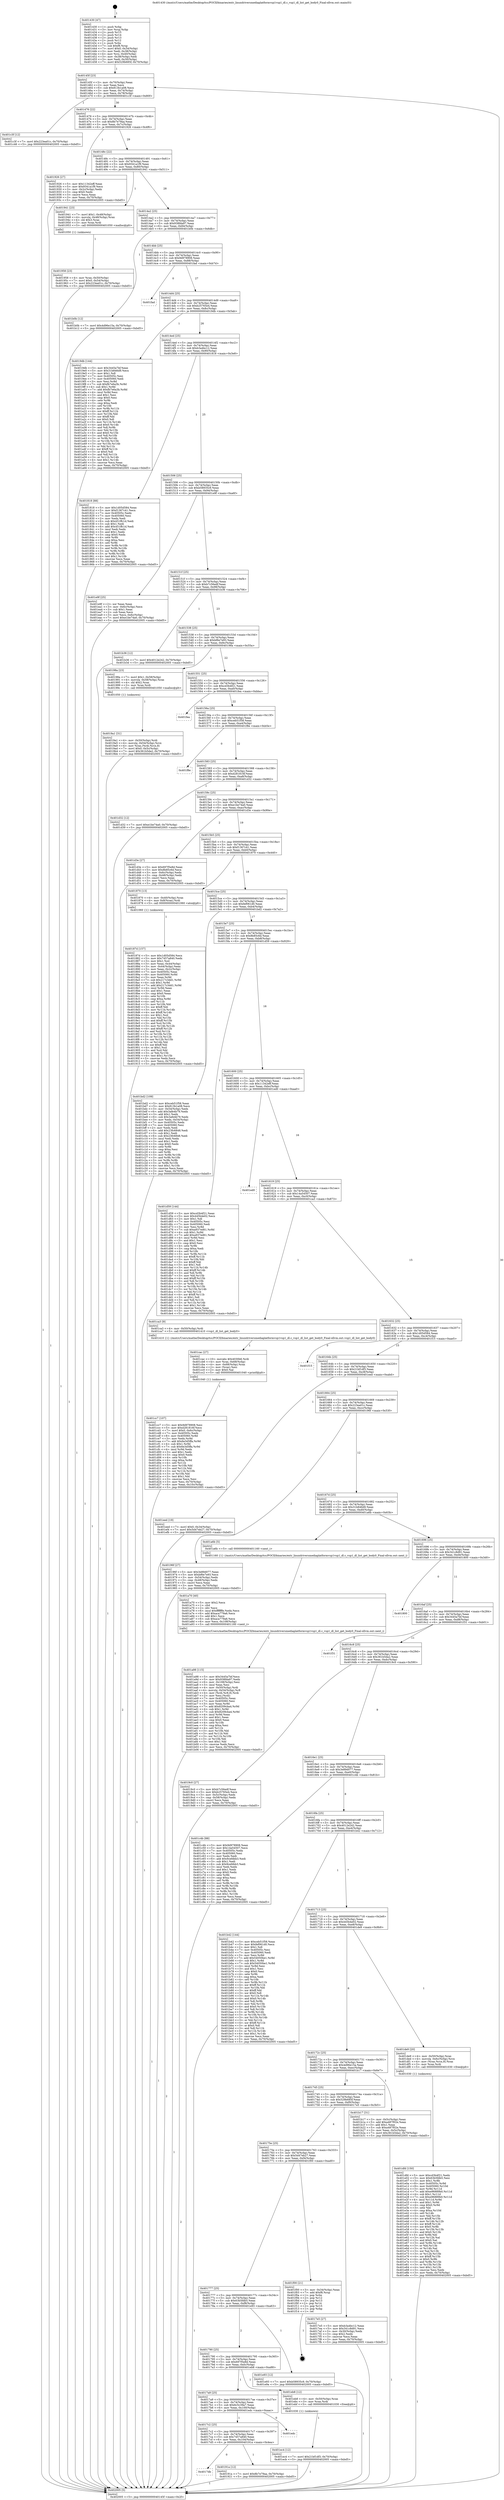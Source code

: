 digraph "0x401430" {
  label = "0x401430 (/mnt/c/Users/mathe/Desktop/tcc/POCII/binaries/extr_linuxdriversmediaplatformvsp1vsp1_dl.c_vsp1_dl_list_get_body0_Final-ollvm.out::main(0))"
  labelloc = "t"
  node[shape=record]

  Entry [label="",width=0.3,height=0.3,shape=circle,fillcolor=black,style=filled]
  "0x40145f" [label="{
     0x40145f [23]\l
     | [instrs]\l
     &nbsp;&nbsp;0x40145f \<+3\>: mov -0x70(%rbp),%eax\l
     &nbsp;&nbsp;0x401462 \<+2\>: mov %eax,%ecx\l
     &nbsp;&nbsp;0x401464 \<+6\>: sub $0x813b1a08,%ecx\l
     &nbsp;&nbsp;0x40146a \<+3\>: mov %eax,-0x74(%rbp)\l
     &nbsp;&nbsp;0x40146d \<+3\>: mov %ecx,-0x78(%rbp)\l
     &nbsp;&nbsp;0x401470 \<+6\>: je 0000000000401c3f \<main+0x80f\>\l
  }"]
  "0x401c3f" [label="{
     0x401c3f [12]\l
     | [instrs]\l
     &nbsp;&nbsp;0x401c3f \<+7\>: movl $0x223ea01c,-0x70(%rbp)\l
     &nbsp;&nbsp;0x401c46 \<+5\>: jmp 0000000000402005 \<main+0xbd5\>\l
  }"]
  "0x401476" [label="{
     0x401476 [22]\l
     | [instrs]\l
     &nbsp;&nbsp;0x401476 \<+5\>: jmp 000000000040147b \<main+0x4b\>\l
     &nbsp;&nbsp;0x40147b \<+3\>: mov -0x74(%rbp),%eax\l
     &nbsp;&nbsp;0x40147e \<+5\>: sub $0x8b7e79aa,%eax\l
     &nbsp;&nbsp;0x401483 \<+3\>: mov %eax,-0x7c(%rbp)\l
     &nbsp;&nbsp;0x401486 \<+6\>: je 0000000000401926 \<main+0x4f6\>\l
  }"]
  Exit [label="",width=0.3,height=0.3,shape=circle,fillcolor=black,style=filled,peripheries=2]
  "0x401926" [label="{
     0x401926 [27]\l
     | [instrs]\l
     &nbsp;&nbsp;0x401926 \<+5\>: mov $0x11342eff,%eax\l
     &nbsp;&nbsp;0x40192b \<+5\>: mov $0x9341a1f9,%ecx\l
     &nbsp;&nbsp;0x401930 \<+3\>: mov -0x2c(%rbp),%edx\l
     &nbsp;&nbsp;0x401933 \<+3\>: cmp $0x0,%edx\l
     &nbsp;&nbsp;0x401936 \<+3\>: cmove %ecx,%eax\l
     &nbsp;&nbsp;0x401939 \<+3\>: mov %eax,-0x70(%rbp)\l
     &nbsp;&nbsp;0x40193c \<+5\>: jmp 0000000000402005 \<main+0xbd5\>\l
  }"]
  "0x40148c" [label="{
     0x40148c [22]\l
     | [instrs]\l
     &nbsp;&nbsp;0x40148c \<+5\>: jmp 0000000000401491 \<main+0x61\>\l
     &nbsp;&nbsp;0x401491 \<+3\>: mov -0x74(%rbp),%eax\l
     &nbsp;&nbsp;0x401494 \<+5\>: sub $0x9341a1f9,%eax\l
     &nbsp;&nbsp;0x401499 \<+3\>: mov %eax,-0x80(%rbp)\l
     &nbsp;&nbsp;0x40149c \<+6\>: je 0000000000401941 \<main+0x511\>\l
  }"]
  "0x401ec4" [label="{
     0x401ec4 [12]\l
     | [instrs]\l
     &nbsp;&nbsp;0x401ec4 \<+7\>: movl $0x21bf1df3,-0x70(%rbp)\l
     &nbsp;&nbsp;0x401ecb \<+5\>: jmp 0000000000402005 \<main+0xbd5\>\l
  }"]
  "0x401941" [label="{
     0x401941 [23]\l
     | [instrs]\l
     &nbsp;&nbsp;0x401941 \<+7\>: movl $0x1,-0x48(%rbp)\l
     &nbsp;&nbsp;0x401948 \<+4\>: movslq -0x48(%rbp),%rax\l
     &nbsp;&nbsp;0x40194c \<+4\>: shl $0x3,%rax\l
     &nbsp;&nbsp;0x401950 \<+3\>: mov %rax,%rdi\l
     &nbsp;&nbsp;0x401953 \<+5\>: call 0000000000401050 \<malloc@plt\>\l
     | [calls]\l
     &nbsp;&nbsp;0x401050 \{1\} (unknown)\l
  }"]
  "0x4014a2" [label="{
     0x4014a2 [25]\l
     | [instrs]\l
     &nbsp;&nbsp;0x4014a2 \<+5\>: jmp 00000000004014a7 \<main+0x77\>\l
     &nbsp;&nbsp;0x4014a7 \<+3\>: mov -0x74(%rbp),%eax\l
     &nbsp;&nbsp;0x4014aa \<+5\>: sub $0x938fda97,%eax\l
     &nbsp;&nbsp;0x4014af \<+6\>: mov %eax,-0x84(%rbp)\l
     &nbsp;&nbsp;0x4014b5 \<+6\>: je 0000000000401b0b \<main+0x6db\>\l
  }"]
  "0x401dfd" [label="{
     0x401dfd [150]\l
     | [instrs]\l
     &nbsp;&nbsp;0x401dfd \<+5\>: mov $0xcd3b4f21,%edx\l
     &nbsp;&nbsp;0x401e02 \<+5\>: mov $0x63b5fdb5,%esi\l
     &nbsp;&nbsp;0x401e07 \<+3\>: mov $0x1,%r8b\l
     &nbsp;&nbsp;0x401e0a \<+8\>: mov 0x40505c,%r9d\l
     &nbsp;&nbsp;0x401e12 \<+8\>: mov 0x405060,%r10d\l
     &nbsp;&nbsp;0x401e1a \<+3\>: mov %r9d,%r11d\l
     &nbsp;&nbsp;0x401e1d \<+7\>: add $0xe96889b0,%r11d\l
     &nbsp;&nbsp;0x401e24 \<+4\>: sub $0x1,%r11d\l
     &nbsp;&nbsp;0x401e28 \<+7\>: sub $0xe96889b0,%r11d\l
     &nbsp;&nbsp;0x401e2f \<+4\>: imul %r11d,%r9d\l
     &nbsp;&nbsp;0x401e33 \<+4\>: and $0x1,%r9d\l
     &nbsp;&nbsp;0x401e37 \<+4\>: cmp $0x0,%r9d\l
     &nbsp;&nbsp;0x401e3b \<+3\>: sete %bl\l
     &nbsp;&nbsp;0x401e3e \<+4\>: cmp $0xa,%r10d\l
     &nbsp;&nbsp;0x401e42 \<+4\>: setl %r14b\l
     &nbsp;&nbsp;0x401e46 \<+3\>: mov %bl,%r15b\l
     &nbsp;&nbsp;0x401e49 \<+4\>: xor $0xff,%r15b\l
     &nbsp;&nbsp;0x401e4d \<+3\>: mov %r14b,%r12b\l
     &nbsp;&nbsp;0x401e50 \<+4\>: xor $0xff,%r12b\l
     &nbsp;&nbsp;0x401e54 \<+4\>: xor $0x0,%r8b\l
     &nbsp;&nbsp;0x401e58 \<+3\>: mov %r15b,%r13b\l
     &nbsp;&nbsp;0x401e5b \<+4\>: and $0x0,%r13b\l
     &nbsp;&nbsp;0x401e5f \<+3\>: and %r8b,%bl\l
     &nbsp;&nbsp;0x401e62 \<+3\>: mov %r12b,%al\l
     &nbsp;&nbsp;0x401e65 \<+2\>: and $0x0,%al\l
     &nbsp;&nbsp;0x401e67 \<+3\>: and %r8b,%r14b\l
     &nbsp;&nbsp;0x401e6a \<+3\>: or %bl,%r13b\l
     &nbsp;&nbsp;0x401e6d \<+3\>: or %r14b,%al\l
     &nbsp;&nbsp;0x401e70 \<+3\>: xor %al,%r13b\l
     &nbsp;&nbsp;0x401e73 \<+3\>: or %r12b,%r15b\l
     &nbsp;&nbsp;0x401e76 \<+4\>: xor $0xff,%r15b\l
     &nbsp;&nbsp;0x401e7a \<+4\>: or $0x0,%r8b\l
     &nbsp;&nbsp;0x401e7e \<+3\>: and %r8b,%r15b\l
     &nbsp;&nbsp;0x401e81 \<+3\>: or %r15b,%r13b\l
     &nbsp;&nbsp;0x401e84 \<+4\>: test $0x1,%r13b\l
     &nbsp;&nbsp;0x401e88 \<+3\>: cmovne %esi,%edx\l
     &nbsp;&nbsp;0x401e8b \<+3\>: mov %edx,-0x70(%rbp)\l
     &nbsp;&nbsp;0x401e8e \<+5\>: jmp 0000000000402005 \<main+0xbd5\>\l
  }"]
  "0x401b0b" [label="{
     0x401b0b [12]\l
     | [instrs]\l
     &nbsp;&nbsp;0x401b0b \<+7\>: movl $0x4d96e15a,-0x70(%rbp)\l
     &nbsp;&nbsp;0x401b12 \<+5\>: jmp 0000000000402005 \<main+0xbd5\>\l
  }"]
  "0x4014bb" [label="{
     0x4014bb [25]\l
     | [instrs]\l
     &nbsp;&nbsp;0x4014bb \<+5\>: jmp 00000000004014c0 \<main+0x90\>\l
     &nbsp;&nbsp;0x4014c0 \<+3\>: mov -0x74(%rbp),%eax\l
     &nbsp;&nbsp;0x4014c3 \<+5\>: sub $0x9d978908,%eax\l
     &nbsp;&nbsp;0x4014c8 \<+6\>: mov %eax,-0x88(%rbp)\l
     &nbsp;&nbsp;0x4014ce \<+6\>: je 0000000000401fad \<main+0xb7d\>\l
  }"]
  "0x401cc7" [label="{
     0x401cc7 [107]\l
     | [instrs]\l
     &nbsp;&nbsp;0x401cc7 \<+5\>: mov $0x9d978908,%esi\l
     &nbsp;&nbsp;0x401ccc \<+5\>: mov $0xd281816f,%ecx\l
     &nbsp;&nbsp;0x401cd1 \<+7\>: movl $0x0,-0x6c(%rbp)\l
     &nbsp;&nbsp;0x401cd8 \<+7\>: mov 0x40505c,%edx\l
     &nbsp;&nbsp;0x401cdf \<+8\>: mov 0x405060,%r8d\l
     &nbsp;&nbsp;0x401ce7 \<+3\>: mov %edx,%r9d\l
     &nbsp;&nbsp;0x401cea \<+7\>: add $0x6e3d5ffa,%r9d\l
     &nbsp;&nbsp;0x401cf1 \<+4\>: sub $0x1,%r9d\l
     &nbsp;&nbsp;0x401cf5 \<+7\>: sub $0x6e3d5ffa,%r9d\l
     &nbsp;&nbsp;0x401cfc \<+4\>: imul %r9d,%edx\l
     &nbsp;&nbsp;0x401d00 \<+3\>: and $0x1,%edx\l
     &nbsp;&nbsp;0x401d03 \<+3\>: cmp $0x0,%edx\l
     &nbsp;&nbsp;0x401d06 \<+4\>: sete %r10b\l
     &nbsp;&nbsp;0x401d0a \<+4\>: cmp $0xa,%r8d\l
     &nbsp;&nbsp;0x401d0e \<+4\>: setl %r11b\l
     &nbsp;&nbsp;0x401d12 \<+3\>: mov %r10b,%bl\l
     &nbsp;&nbsp;0x401d15 \<+3\>: and %r11b,%bl\l
     &nbsp;&nbsp;0x401d18 \<+3\>: xor %r11b,%r10b\l
     &nbsp;&nbsp;0x401d1b \<+3\>: or %r10b,%bl\l
     &nbsp;&nbsp;0x401d1e \<+3\>: test $0x1,%bl\l
     &nbsp;&nbsp;0x401d21 \<+3\>: cmovne %ecx,%esi\l
     &nbsp;&nbsp;0x401d24 \<+3\>: mov %esi,-0x70(%rbp)\l
     &nbsp;&nbsp;0x401d27 \<+6\>: mov %eax,-0x10c(%rbp)\l
     &nbsp;&nbsp;0x401d2d \<+5\>: jmp 0000000000402005 \<main+0xbd5\>\l
  }"]
  "0x401fad" [label="{
     0x401fad\l
  }", style=dashed]
  "0x4014d4" [label="{
     0x4014d4 [25]\l
     | [instrs]\l
     &nbsp;&nbsp;0x4014d4 \<+5\>: jmp 00000000004014d9 \<main+0xa9\>\l
     &nbsp;&nbsp;0x4014d9 \<+3\>: mov -0x74(%rbp),%eax\l
     &nbsp;&nbsp;0x4014dc \<+5\>: sub $0xb25765e4,%eax\l
     &nbsp;&nbsp;0x4014e1 \<+6\>: mov %eax,-0x8c(%rbp)\l
     &nbsp;&nbsp;0x4014e7 \<+6\>: je 00000000004019db \<main+0x5ab\>\l
  }"]
  "0x401cac" [label="{
     0x401cac [27]\l
     | [instrs]\l
     &nbsp;&nbsp;0x401cac \<+10\>: movabs $0x4030b6,%rdi\l
     &nbsp;&nbsp;0x401cb6 \<+4\>: mov %rax,-0x68(%rbp)\l
     &nbsp;&nbsp;0x401cba \<+4\>: mov -0x68(%rbp),%rax\l
     &nbsp;&nbsp;0x401cbe \<+2\>: mov (%rax),%esi\l
     &nbsp;&nbsp;0x401cc0 \<+2\>: mov $0x0,%al\l
     &nbsp;&nbsp;0x401cc2 \<+5\>: call 0000000000401040 \<printf@plt\>\l
     | [calls]\l
     &nbsp;&nbsp;0x401040 \{1\} (unknown)\l
  }"]
  "0x4019db" [label="{
     0x4019db [144]\l
     | [instrs]\l
     &nbsp;&nbsp;0x4019db \<+5\>: mov $0x3445a7bf,%eax\l
     &nbsp;&nbsp;0x4019e0 \<+5\>: mov $0x31b846d9,%ecx\l
     &nbsp;&nbsp;0x4019e5 \<+2\>: mov $0x1,%dl\l
     &nbsp;&nbsp;0x4019e7 \<+7\>: mov 0x40505c,%esi\l
     &nbsp;&nbsp;0x4019ee \<+7\>: mov 0x405060,%edi\l
     &nbsp;&nbsp;0x4019f5 \<+3\>: mov %esi,%r8d\l
     &nbsp;&nbsp;0x4019f8 \<+7\>: sub $0xfb7e6a3b,%r8d\l
     &nbsp;&nbsp;0x4019ff \<+4\>: sub $0x1,%r8d\l
     &nbsp;&nbsp;0x401a03 \<+7\>: add $0xfb7e6a3b,%r8d\l
     &nbsp;&nbsp;0x401a0a \<+4\>: imul %r8d,%esi\l
     &nbsp;&nbsp;0x401a0e \<+3\>: and $0x1,%esi\l
     &nbsp;&nbsp;0x401a11 \<+3\>: cmp $0x0,%esi\l
     &nbsp;&nbsp;0x401a14 \<+4\>: sete %r9b\l
     &nbsp;&nbsp;0x401a18 \<+3\>: cmp $0xa,%edi\l
     &nbsp;&nbsp;0x401a1b \<+4\>: setl %r10b\l
     &nbsp;&nbsp;0x401a1f \<+3\>: mov %r9b,%r11b\l
     &nbsp;&nbsp;0x401a22 \<+4\>: xor $0xff,%r11b\l
     &nbsp;&nbsp;0x401a26 \<+3\>: mov %r10b,%bl\l
     &nbsp;&nbsp;0x401a29 \<+3\>: xor $0xff,%bl\l
     &nbsp;&nbsp;0x401a2c \<+3\>: xor $0x0,%dl\l
     &nbsp;&nbsp;0x401a2f \<+3\>: mov %r11b,%r14b\l
     &nbsp;&nbsp;0x401a32 \<+4\>: and $0x0,%r14b\l
     &nbsp;&nbsp;0x401a36 \<+3\>: and %dl,%r9b\l
     &nbsp;&nbsp;0x401a39 \<+3\>: mov %bl,%r15b\l
     &nbsp;&nbsp;0x401a3c \<+4\>: and $0x0,%r15b\l
     &nbsp;&nbsp;0x401a40 \<+3\>: and %dl,%r10b\l
     &nbsp;&nbsp;0x401a43 \<+3\>: or %r9b,%r14b\l
     &nbsp;&nbsp;0x401a46 \<+3\>: or %r10b,%r15b\l
     &nbsp;&nbsp;0x401a49 \<+3\>: xor %r15b,%r14b\l
     &nbsp;&nbsp;0x401a4c \<+3\>: or %bl,%r11b\l
     &nbsp;&nbsp;0x401a4f \<+4\>: xor $0xff,%r11b\l
     &nbsp;&nbsp;0x401a53 \<+3\>: or $0x0,%dl\l
     &nbsp;&nbsp;0x401a56 \<+3\>: and %dl,%r11b\l
     &nbsp;&nbsp;0x401a59 \<+3\>: or %r11b,%r14b\l
     &nbsp;&nbsp;0x401a5c \<+4\>: test $0x1,%r14b\l
     &nbsp;&nbsp;0x401a60 \<+3\>: cmovne %ecx,%eax\l
     &nbsp;&nbsp;0x401a63 \<+3\>: mov %eax,-0x70(%rbp)\l
     &nbsp;&nbsp;0x401a66 \<+5\>: jmp 0000000000402005 \<main+0xbd5\>\l
  }"]
  "0x4014ed" [label="{
     0x4014ed [25]\l
     | [instrs]\l
     &nbsp;&nbsp;0x4014ed \<+5\>: jmp 00000000004014f2 \<main+0xc2\>\l
     &nbsp;&nbsp;0x4014f2 \<+3\>: mov -0x74(%rbp),%eax\l
     &nbsp;&nbsp;0x4014f5 \<+5\>: sub $0xb3a4bc12,%eax\l
     &nbsp;&nbsp;0x4014fa \<+6\>: mov %eax,-0x90(%rbp)\l
     &nbsp;&nbsp;0x401500 \<+6\>: je 0000000000401818 \<main+0x3e8\>\l
  }"]
  "0x401a98" [label="{
     0x401a98 [115]\l
     | [instrs]\l
     &nbsp;&nbsp;0x401a98 \<+5\>: mov $0x3445a7bf,%ecx\l
     &nbsp;&nbsp;0x401a9d \<+5\>: mov $0x938fda97,%edx\l
     &nbsp;&nbsp;0x401aa2 \<+6\>: mov -0x108(%rbp),%esi\l
     &nbsp;&nbsp;0x401aa8 \<+3\>: imul %eax,%esi\l
     &nbsp;&nbsp;0x401aab \<+4\>: mov -0x50(%rbp),%rdi\l
     &nbsp;&nbsp;0x401aaf \<+4\>: movslq -0x54(%rbp),%r8\l
     &nbsp;&nbsp;0x401ab3 \<+4\>: mov (%rdi,%r8,8),%rdi\l
     &nbsp;&nbsp;0x401ab7 \<+2\>: mov %esi,(%rdi)\l
     &nbsp;&nbsp;0x401ab9 \<+7\>: mov 0x40505c,%eax\l
     &nbsp;&nbsp;0x401ac0 \<+7\>: mov 0x405060,%esi\l
     &nbsp;&nbsp;0x401ac7 \<+3\>: mov %eax,%r9d\l
     &nbsp;&nbsp;0x401aca \<+7\>: add $0x8209cba4,%r9d\l
     &nbsp;&nbsp;0x401ad1 \<+4\>: sub $0x1,%r9d\l
     &nbsp;&nbsp;0x401ad5 \<+7\>: sub $0x8209cba4,%r9d\l
     &nbsp;&nbsp;0x401adc \<+4\>: imul %r9d,%eax\l
     &nbsp;&nbsp;0x401ae0 \<+3\>: and $0x1,%eax\l
     &nbsp;&nbsp;0x401ae3 \<+3\>: cmp $0x0,%eax\l
     &nbsp;&nbsp;0x401ae6 \<+4\>: sete %r10b\l
     &nbsp;&nbsp;0x401aea \<+3\>: cmp $0xa,%esi\l
     &nbsp;&nbsp;0x401aed \<+4\>: setl %r11b\l
     &nbsp;&nbsp;0x401af1 \<+3\>: mov %r10b,%bl\l
     &nbsp;&nbsp;0x401af4 \<+3\>: and %r11b,%bl\l
     &nbsp;&nbsp;0x401af7 \<+3\>: xor %r11b,%r10b\l
     &nbsp;&nbsp;0x401afa \<+3\>: or %r10b,%bl\l
     &nbsp;&nbsp;0x401afd \<+3\>: test $0x1,%bl\l
     &nbsp;&nbsp;0x401b00 \<+3\>: cmovne %edx,%ecx\l
     &nbsp;&nbsp;0x401b03 \<+3\>: mov %ecx,-0x70(%rbp)\l
     &nbsp;&nbsp;0x401b06 \<+5\>: jmp 0000000000402005 \<main+0xbd5\>\l
  }"]
  "0x401818" [label="{
     0x401818 [88]\l
     | [instrs]\l
     &nbsp;&nbsp;0x401818 \<+5\>: mov $0x1d05d584,%eax\l
     &nbsp;&nbsp;0x40181d \<+5\>: mov $0xf1367c41,%ecx\l
     &nbsp;&nbsp;0x401822 \<+7\>: mov 0x40505c,%edx\l
     &nbsp;&nbsp;0x401829 \<+7\>: mov 0x405060,%esi\l
     &nbsp;&nbsp;0x401830 \<+2\>: mov %edx,%edi\l
     &nbsp;&nbsp;0x401832 \<+6\>: sub $0x451ffc1d,%edi\l
     &nbsp;&nbsp;0x401838 \<+3\>: sub $0x1,%edi\l
     &nbsp;&nbsp;0x40183b \<+6\>: add $0x451ffc1d,%edi\l
     &nbsp;&nbsp;0x401841 \<+3\>: imul %edi,%edx\l
     &nbsp;&nbsp;0x401844 \<+3\>: and $0x1,%edx\l
     &nbsp;&nbsp;0x401847 \<+3\>: cmp $0x0,%edx\l
     &nbsp;&nbsp;0x40184a \<+4\>: sete %r8b\l
     &nbsp;&nbsp;0x40184e \<+3\>: cmp $0xa,%esi\l
     &nbsp;&nbsp;0x401851 \<+4\>: setl %r9b\l
     &nbsp;&nbsp;0x401855 \<+3\>: mov %r8b,%r10b\l
     &nbsp;&nbsp;0x401858 \<+3\>: and %r9b,%r10b\l
     &nbsp;&nbsp;0x40185b \<+3\>: xor %r9b,%r8b\l
     &nbsp;&nbsp;0x40185e \<+3\>: or %r8b,%r10b\l
     &nbsp;&nbsp;0x401861 \<+4\>: test $0x1,%r10b\l
     &nbsp;&nbsp;0x401865 \<+3\>: cmovne %ecx,%eax\l
     &nbsp;&nbsp;0x401868 \<+3\>: mov %eax,-0x70(%rbp)\l
     &nbsp;&nbsp;0x40186b \<+5\>: jmp 0000000000402005 \<main+0xbd5\>\l
  }"]
  "0x401506" [label="{
     0x401506 [25]\l
     | [instrs]\l
     &nbsp;&nbsp;0x401506 \<+5\>: jmp 000000000040150b \<main+0xdb\>\l
     &nbsp;&nbsp;0x40150b \<+3\>: mov -0x74(%rbp),%eax\l
     &nbsp;&nbsp;0x40150e \<+5\>: sub $0xb58935c9,%eax\l
     &nbsp;&nbsp;0x401513 \<+6\>: mov %eax,-0x94(%rbp)\l
     &nbsp;&nbsp;0x401519 \<+6\>: je 0000000000401e9f \<main+0xa6f\>\l
  }"]
  "0x401a70" [label="{
     0x401a70 [40]\l
     | [instrs]\l
     &nbsp;&nbsp;0x401a70 \<+5\>: mov $0x2,%ecx\l
     &nbsp;&nbsp;0x401a75 \<+1\>: cltd\l
     &nbsp;&nbsp;0x401a76 \<+2\>: idiv %ecx\l
     &nbsp;&nbsp;0x401a78 \<+6\>: imul $0xfffffffe,%edx,%ecx\l
     &nbsp;&nbsp;0x401a7e \<+6\>: add $0xaca779a6,%ecx\l
     &nbsp;&nbsp;0x401a84 \<+3\>: add $0x1,%ecx\l
     &nbsp;&nbsp;0x401a87 \<+6\>: sub $0xaca779a6,%ecx\l
     &nbsp;&nbsp;0x401a8d \<+6\>: mov %ecx,-0x108(%rbp)\l
     &nbsp;&nbsp;0x401a93 \<+5\>: call 0000000000401160 \<next_i\>\l
     | [calls]\l
     &nbsp;&nbsp;0x401160 \{1\} (/mnt/c/Users/mathe/Desktop/tcc/POCII/binaries/extr_linuxdriversmediaplatformvsp1vsp1_dl.c_vsp1_dl_list_get_body0_Final-ollvm.out::next_i)\l
  }"]
  "0x401e9f" [label="{
     0x401e9f [25]\l
     | [instrs]\l
     &nbsp;&nbsp;0x401e9f \<+2\>: xor %eax,%eax\l
     &nbsp;&nbsp;0x401ea1 \<+3\>: mov -0x6c(%rbp),%ecx\l
     &nbsp;&nbsp;0x401ea4 \<+3\>: sub $0x1,%eax\l
     &nbsp;&nbsp;0x401ea7 \<+2\>: sub %eax,%ecx\l
     &nbsp;&nbsp;0x401ea9 \<+3\>: mov %ecx,-0x6c(%rbp)\l
     &nbsp;&nbsp;0x401eac \<+7\>: movl $0xe1be74a0,-0x70(%rbp)\l
     &nbsp;&nbsp;0x401eb3 \<+5\>: jmp 0000000000402005 \<main+0xbd5\>\l
  }"]
  "0x40151f" [label="{
     0x40151f [25]\l
     | [instrs]\l
     &nbsp;&nbsp;0x40151f \<+5\>: jmp 0000000000401524 \<main+0xf4\>\l
     &nbsp;&nbsp;0x401524 \<+3\>: mov -0x74(%rbp),%eax\l
     &nbsp;&nbsp;0x401527 \<+5\>: sub $0xb7c56edf,%eax\l
     &nbsp;&nbsp;0x40152c \<+6\>: mov %eax,-0x98(%rbp)\l
     &nbsp;&nbsp;0x401532 \<+6\>: je 0000000000401b36 \<main+0x706\>\l
  }"]
  "0x4019a1" [label="{
     0x4019a1 [31]\l
     | [instrs]\l
     &nbsp;&nbsp;0x4019a1 \<+4\>: mov -0x50(%rbp),%rdi\l
     &nbsp;&nbsp;0x4019a5 \<+4\>: movslq -0x54(%rbp),%rcx\l
     &nbsp;&nbsp;0x4019a9 \<+4\>: mov %rax,(%rdi,%rcx,8)\l
     &nbsp;&nbsp;0x4019ad \<+7\>: movl $0x0,-0x5c(%rbp)\l
     &nbsp;&nbsp;0x4019b4 \<+7\>: movl $0x361b5da2,-0x70(%rbp)\l
     &nbsp;&nbsp;0x4019bb \<+5\>: jmp 0000000000402005 \<main+0xbd5\>\l
  }"]
  "0x401b36" [label="{
     0x401b36 [12]\l
     | [instrs]\l
     &nbsp;&nbsp;0x401b36 \<+7\>: movl $0x4012e242,-0x70(%rbp)\l
     &nbsp;&nbsp;0x401b3d \<+5\>: jmp 0000000000402005 \<main+0xbd5\>\l
  }"]
  "0x401538" [label="{
     0x401538 [25]\l
     | [instrs]\l
     &nbsp;&nbsp;0x401538 \<+5\>: jmp 000000000040153d \<main+0x10d\>\l
     &nbsp;&nbsp;0x40153d \<+3\>: mov -0x74(%rbp),%eax\l
     &nbsp;&nbsp;0x401540 \<+5\>: sub $0xbf6e7e93,%eax\l
     &nbsp;&nbsp;0x401545 \<+6\>: mov %eax,-0x9c(%rbp)\l
     &nbsp;&nbsp;0x40154b \<+6\>: je 000000000040198a \<main+0x55a\>\l
  }"]
  "0x401958" [label="{
     0x401958 [23]\l
     | [instrs]\l
     &nbsp;&nbsp;0x401958 \<+4\>: mov %rax,-0x50(%rbp)\l
     &nbsp;&nbsp;0x40195c \<+7\>: movl $0x0,-0x54(%rbp)\l
     &nbsp;&nbsp;0x401963 \<+7\>: movl $0x223ea01c,-0x70(%rbp)\l
     &nbsp;&nbsp;0x40196a \<+5\>: jmp 0000000000402005 \<main+0xbd5\>\l
  }"]
  "0x40198a" [label="{
     0x40198a [23]\l
     | [instrs]\l
     &nbsp;&nbsp;0x40198a \<+7\>: movl $0x1,-0x58(%rbp)\l
     &nbsp;&nbsp;0x401991 \<+4\>: movslq -0x58(%rbp),%rax\l
     &nbsp;&nbsp;0x401995 \<+4\>: shl $0x2,%rax\l
     &nbsp;&nbsp;0x401999 \<+3\>: mov %rax,%rdi\l
     &nbsp;&nbsp;0x40199c \<+5\>: call 0000000000401050 \<malloc@plt\>\l
     | [calls]\l
     &nbsp;&nbsp;0x401050 \{1\} (unknown)\l
  }"]
  "0x401551" [label="{
     0x401551 [25]\l
     | [instrs]\l
     &nbsp;&nbsp;0x401551 \<+5\>: jmp 0000000000401556 \<main+0x126\>\l
     &nbsp;&nbsp;0x401556 \<+3\>: mov -0x74(%rbp),%eax\l
     &nbsp;&nbsp;0x401559 \<+5\>: sub $0xcd3b4f21,%eax\l
     &nbsp;&nbsp;0x40155e \<+6\>: mov %eax,-0xa0(%rbp)\l
     &nbsp;&nbsp;0x401564 \<+6\>: je 0000000000401fea \<main+0xbba\>\l
  }"]
  "0x4017db" [label="{
     0x4017db\l
  }", style=dashed]
  "0x401fea" [label="{
     0x401fea\l
  }", style=dashed]
  "0x40156a" [label="{
     0x40156a [25]\l
     | [instrs]\l
     &nbsp;&nbsp;0x40156a \<+5\>: jmp 000000000040156f \<main+0x13f\>\l
     &nbsp;&nbsp;0x40156f \<+3\>: mov -0x74(%rbp),%eax\l
     &nbsp;&nbsp;0x401572 \<+5\>: sub $0xceb51f58,%eax\l
     &nbsp;&nbsp;0x401577 \<+6\>: mov %eax,-0xa4(%rbp)\l
     &nbsp;&nbsp;0x40157d \<+6\>: je 0000000000401f8e \<main+0xb5e\>\l
  }"]
  "0x40191a" [label="{
     0x40191a [12]\l
     | [instrs]\l
     &nbsp;&nbsp;0x40191a \<+7\>: movl $0x8b7e79aa,-0x70(%rbp)\l
     &nbsp;&nbsp;0x401921 \<+5\>: jmp 0000000000402005 \<main+0xbd5\>\l
  }"]
  "0x401f8e" [label="{
     0x401f8e\l
  }", style=dashed]
  "0x401583" [label="{
     0x401583 [25]\l
     | [instrs]\l
     &nbsp;&nbsp;0x401583 \<+5\>: jmp 0000000000401588 \<main+0x158\>\l
     &nbsp;&nbsp;0x401588 \<+3\>: mov -0x74(%rbp),%eax\l
     &nbsp;&nbsp;0x40158b \<+5\>: sub $0xd281816f,%eax\l
     &nbsp;&nbsp;0x401590 \<+6\>: mov %eax,-0xa8(%rbp)\l
     &nbsp;&nbsp;0x401596 \<+6\>: je 0000000000401d32 \<main+0x902\>\l
  }"]
  "0x4017c2" [label="{
     0x4017c2 [25]\l
     | [instrs]\l
     &nbsp;&nbsp;0x4017c2 \<+5\>: jmp 00000000004017c7 \<main+0x397\>\l
     &nbsp;&nbsp;0x4017c7 \<+3\>: mov -0x74(%rbp),%eax\l
     &nbsp;&nbsp;0x4017ca \<+5\>: sub $0x7457a840,%eax\l
     &nbsp;&nbsp;0x4017cf \<+6\>: mov %eax,-0x104(%rbp)\l
     &nbsp;&nbsp;0x4017d5 \<+6\>: je 000000000040191a \<main+0x4ea\>\l
  }"]
  "0x401d32" [label="{
     0x401d32 [12]\l
     | [instrs]\l
     &nbsp;&nbsp;0x401d32 \<+7\>: movl $0xe1be74a0,-0x70(%rbp)\l
     &nbsp;&nbsp;0x401d39 \<+5\>: jmp 0000000000402005 \<main+0xbd5\>\l
  }"]
  "0x40159c" [label="{
     0x40159c [25]\l
     | [instrs]\l
     &nbsp;&nbsp;0x40159c \<+5\>: jmp 00000000004015a1 \<main+0x171\>\l
     &nbsp;&nbsp;0x4015a1 \<+3\>: mov -0x74(%rbp),%eax\l
     &nbsp;&nbsp;0x4015a4 \<+5\>: sub $0xe1be74a0,%eax\l
     &nbsp;&nbsp;0x4015a9 \<+6\>: mov %eax,-0xac(%rbp)\l
     &nbsp;&nbsp;0x4015af \<+6\>: je 0000000000401d3e \<main+0x90e\>\l
  }"]
  "0x401edc" [label="{
     0x401edc\l
  }", style=dashed]
  "0x401d3e" [label="{
     0x401d3e [27]\l
     | [instrs]\l
     &nbsp;&nbsp;0x401d3e \<+5\>: mov $0x697f5e8d,%eax\l
     &nbsp;&nbsp;0x401d43 \<+5\>: mov $0x8b85c6d,%ecx\l
     &nbsp;&nbsp;0x401d48 \<+3\>: mov -0x6c(%rbp),%edx\l
     &nbsp;&nbsp;0x401d4b \<+3\>: cmp -0x48(%rbp),%edx\l
     &nbsp;&nbsp;0x401d4e \<+3\>: cmovl %ecx,%eax\l
     &nbsp;&nbsp;0x401d51 \<+3\>: mov %eax,-0x70(%rbp)\l
     &nbsp;&nbsp;0x401d54 \<+5\>: jmp 0000000000402005 \<main+0xbd5\>\l
  }"]
  "0x4015b5" [label="{
     0x4015b5 [25]\l
     | [instrs]\l
     &nbsp;&nbsp;0x4015b5 \<+5\>: jmp 00000000004015ba \<main+0x18a\>\l
     &nbsp;&nbsp;0x4015ba \<+3\>: mov -0x74(%rbp),%eax\l
     &nbsp;&nbsp;0x4015bd \<+5\>: sub $0xf1367c41,%eax\l
     &nbsp;&nbsp;0x4015c2 \<+6\>: mov %eax,-0xb0(%rbp)\l
     &nbsp;&nbsp;0x4015c8 \<+6\>: je 0000000000401870 \<main+0x440\>\l
  }"]
  "0x4017a9" [label="{
     0x4017a9 [25]\l
     | [instrs]\l
     &nbsp;&nbsp;0x4017a9 \<+5\>: jmp 00000000004017ae \<main+0x37e\>\l
     &nbsp;&nbsp;0x4017ae \<+3\>: mov -0x74(%rbp),%eax\l
     &nbsp;&nbsp;0x4017b1 \<+5\>: sub $0x6c5c39a7,%eax\l
     &nbsp;&nbsp;0x4017b6 \<+6\>: mov %eax,-0x100(%rbp)\l
     &nbsp;&nbsp;0x4017bc \<+6\>: je 0000000000401edc \<main+0xaac\>\l
  }"]
  "0x401870" [label="{
     0x401870 [13]\l
     | [instrs]\l
     &nbsp;&nbsp;0x401870 \<+4\>: mov -0x40(%rbp),%rax\l
     &nbsp;&nbsp;0x401874 \<+4\>: mov 0x8(%rax),%rdi\l
     &nbsp;&nbsp;0x401878 \<+5\>: call 0000000000401060 \<atoi@plt\>\l
     | [calls]\l
     &nbsp;&nbsp;0x401060 \{1\} (unknown)\l
  }"]
  "0x4015ce" [label="{
     0x4015ce [25]\l
     | [instrs]\l
     &nbsp;&nbsp;0x4015ce \<+5\>: jmp 00000000004015d3 \<main+0x1a3\>\l
     &nbsp;&nbsp;0x4015d3 \<+3\>: mov -0x74(%rbp),%eax\l
     &nbsp;&nbsp;0x4015d6 \<+5\>: sub $0xfef061d0,%eax\l
     &nbsp;&nbsp;0x4015db \<+6\>: mov %eax,-0xb4(%rbp)\l
     &nbsp;&nbsp;0x4015e1 \<+6\>: je 0000000000401bd2 \<main+0x7a2\>\l
  }"]
  "0x401eb8" [label="{
     0x401eb8 [12]\l
     | [instrs]\l
     &nbsp;&nbsp;0x401eb8 \<+4\>: mov -0x50(%rbp),%rax\l
     &nbsp;&nbsp;0x401ebc \<+3\>: mov %rax,%rdi\l
     &nbsp;&nbsp;0x401ebf \<+5\>: call 0000000000401030 \<free@plt\>\l
     | [calls]\l
     &nbsp;&nbsp;0x401030 \{1\} (unknown)\l
  }"]
  "0x401bd2" [label="{
     0x401bd2 [109]\l
     | [instrs]\l
     &nbsp;&nbsp;0x401bd2 \<+5\>: mov $0xceb51f58,%eax\l
     &nbsp;&nbsp;0x401bd7 \<+5\>: mov $0x813b1a08,%ecx\l
     &nbsp;&nbsp;0x401bdc \<+3\>: mov -0x54(%rbp),%edx\l
     &nbsp;&nbsp;0x401bdf \<+6\>: add $0x3afe4b79,%edx\l
     &nbsp;&nbsp;0x401be5 \<+3\>: add $0x1,%edx\l
     &nbsp;&nbsp;0x401be8 \<+6\>: sub $0x3afe4b79,%edx\l
     &nbsp;&nbsp;0x401bee \<+3\>: mov %edx,-0x54(%rbp)\l
     &nbsp;&nbsp;0x401bf1 \<+7\>: mov 0x40505c,%edx\l
     &nbsp;&nbsp;0x401bf8 \<+7\>: mov 0x405060,%esi\l
     &nbsp;&nbsp;0x401bff \<+2\>: mov %edx,%edi\l
     &nbsp;&nbsp;0x401c01 \<+6\>: add $0x23fc6848,%edi\l
     &nbsp;&nbsp;0x401c07 \<+3\>: sub $0x1,%edi\l
     &nbsp;&nbsp;0x401c0a \<+6\>: sub $0x23fc6848,%edi\l
     &nbsp;&nbsp;0x401c10 \<+3\>: imul %edi,%edx\l
     &nbsp;&nbsp;0x401c13 \<+3\>: and $0x1,%edx\l
     &nbsp;&nbsp;0x401c16 \<+3\>: cmp $0x0,%edx\l
     &nbsp;&nbsp;0x401c19 \<+4\>: sete %r8b\l
     &nbsp;&nbsp;0x401c1d \<+3\>: cmp $0xa,%esi\l
     &nbsp;&nbsp;0x401c20 \<+4\>: setl %r9b\l
     &nbsp;&nbsp;0x401c24 \<+3\>: mov %r8b,%r10b\l
     &nbsp;&nbsp;0x401c27 \<+3\>: and %r9b,%r10b\l
     &nbsp;&nbsp;0x401c2a \<+3\>: xor %r9b,%r8b\l
     &nbsp;&nbsp;0x401c2d \<+3\>: or %r8b,%r10b\l
     &nbsp;&nbsp;0x401c30 \<+4\>: test $0x1,%r10b\l
     &nbsp;&nbsp;0x401c34 \<+3\>: cmovne %ecx,%eax\l
     &nbsp;&nbsp;0x401c37 \<+3\>: mov %eax,-0x70(%rbp)\l
     &nbsp;&nbsp;0x401c3a \<+5\>: jmp 0000000000402005 \<main+0xbd5\>\l
  }"]
  "0x4015e7" [label="{
     0x4015e7 [25]\l
     | [instrs]\l
     &nbsp;&nbsp;0x4015e7 \<+5\>: jmp 00000000004015ec \<main+0x1bc\>\l
     &nbsp;&nbsp;0x4015ec \<+3\>: mov -0x74(%rbp),%eax\l
     &nbsp;&nbsp;0x4015ef \<+5\>: sub $0x8b85c6d,%eax\l
     &nbsp;&nbsp;0x4015f4 \<+6\>: mov %eax,-0xb8(%rbp)\l
     &nbsp;&nbsp;0x4015fa \<+6\>: je 0000000000401d59 \<main+0x929\>\l
  }"]
  "0x401790" [label="{
     0x401790 [25]\l
     | [instrs]\l
     &nbsp;&nbsp;0x401790 \<+5\>: jmp 0000000000401795 \<main+0x365\>\l
     &nbsp;&nbsp;0x401795 \<+3\>: mov -0x74(%rbp),%eax\l
     &nbsp;&nbsp;0x401798 \<+5\>: sub $0x697f5e8d,%eax\l
     &nbsp;&nbsp;0x40179d \<+6\>: mov %eax,-0xfc(%rbp)\l
     &nbsp;&nbsp;0x4017a3 \<+6\>: je 0000000000401eb8 \<main+0xa88\>\l
  }"]
  "0x401d59" [label="{
     0x401d59 [144]\l
     | [instrs]\l
     &nbsp;&nbsp;0x401d59 \<+5\>: mov $0xcd3b4f21,%eax\l
     &nbsp;&nbsp;0x401d5e \<+5\>: mov $0x445b4e02,%ecx\l
     &nbsp;&nbsp;0x401d63 \<+2\>: mov $0x1,%dl\l
     &nbsp;&nbsp;0x401d65 \<+7\>: mov 0x40505c,%esi\l
     &nbsp;&nbsp;0x401d6c \<+7\>: mov 0x405060,%edi\l
     &nbsp;&nbsp;0x401d73 \<+3\>: mov %esi,%r8d\l
     &nbsp;&nbsp;0x401d76 \<+7\>: sub $0xa937ed61,%r8d\l
     &nbsp;&nbsp;0x401d7d \<+4\>: sub $0x1,%r8d\l
     &nbsp;&nbsp;0x401d81 \<+7\>: add $0xa937ed61,%r8d\l
     &nbsp;&nbsp;0x401d88 \<+4\>: imul %r8d,%esi\l
     &nbsp;&nbsp;0x401d8c \<+3\>: and $0x1,%esi\l
     &nbsp;&nbsp;0x401d8f \<+3\>: cmp $0x0,%esi\l
     &nbsp;&nbsp;0x401d92 \<+4\>: sete %r9b\l
     &nbsp;&nbsp;0x401d96 \<+3\>: cmp $0xa,%edi\l
     &nbsp;&nbsp;0x401d99 \<+4\>: setl %r10b\l
     &nbsp;&nbsp;0x401d9d \<+3\>: mov %r9b,%r11b\l
     &nbsp;&nbsp;0x401da0 \<+4\>: xor $0xff,%r11b\l
     &nbsp;&nbsp;0x401da4 \<+3\>: mov %r10b,%bl\l
     &nbsp;&nbsp;0x401da7 \<+3\>: xor $0xff,%bl\l
     &nbsp;&nbsp;0x401daa \<+3\>: xor $0x1,%dl\l
     &nbsp;&nbsp;0x401dad \<+3\>: mov %r11b,%r14b\l
     &nbsp;&nbsp;0x401db0 \<+4\>: and $0xff,%r14b\l
     &nbsp;&nbsp;0x401db4 \<+3\>: and %dl,%r9b\l
     &nbsp;&nbsp;0x401db7 \<+3\>: mov %bl,%r15b\l
     &nbsp;&nbsp;0x401dba \<+4\>: and $0xff,%r15b\l
     &nbsp;&nbsp;0x401dbe \<+3\>: and %dl,%r10b\l
     &nbsp;&nbsp;0x401dc1 \<+3\>: or %r9b,%r14b\l
     &nbsp;&nbsp;0x401dc4 \<+3\>: or %r10b,%r15b\l
     &nbsp;&nbsp;0x401dc7 \<+3\>: xor %r15b,%r14b\l
     &nbsp;&nbsp;0x401dca \<+3\>: or %bl,%r11b\l
     &nbsp;&nbsp;0x401dcd \<+4\>: xor $0xff,%r11b\l
     &nbsp;&nbsp;0x401dd1 \<+3\>: or $0x1,%dl\l
     &nbsp;&nbsp;0x401dd4 \<+3\>: and %dl,%r11b\l
     &nbsp;&nbsp;0x401dd7 \<+3\>: or %r11b,%r14b\l
     &nbsp;&nbsp;0x401dda \<+4\>: test $0x1,%r14b\l
     &nbsp;&nbsp;0x401dde \<+3\>: cmovne %ecx,%eax\l
     &nbsp;&nbsp;0x401de1 \<+3\>: mov %eax,-0x70(%rbp)\l
     &nbsp;&nbsp;0x401de4 \<+5\>: jmp 0000000000402005 \<main+0xbd5\>\l
  }"]
  "0x401600" [label="{
     0x401600 [25]\l
     | [instrs]\l
     &nbsp;&nbsp;0x401600 \<+5\>: jmp 0000000000401605 \<main+0x1d5\>\l
     &nbsp;&nbsp;0x401605 \<+3\>: mov -0x74(%rbp),%eax\l
     &nbsp;&nbsp;0x401608 \<+5\>: sub $0x11342eff,%eax\l
     &nbsp;&nbsp;0x40160d \<+6\>: mov %eax,-0xbc(%rbp)\l
     &nbsp;&nbsp;0x401613 \<+6\>: je 0000000000401ed0 \<main+0xaa0\>\l
  }"]
  "0x401e93" [label="{
     0x401e93 [12]\l
     | [instrs]\l
     &nbsp;&nbsp;0x401e93 \<+7\>: movl $0xb58935c9,-0x70(%rbp)\l
     &nbsp;&nbsp;0x401e9a \<+5\>: jmp 0000000000402005 \<main+0xbd5\>\l
  }"]
  "0x401ed0" [label="{
     0x401ed0\l
  }", style=dashed]
  "0x401619" [label="{
     0x401619 [25]\l
     | [instrs]\l
     &nbsp;&nbsp;0x401619 \<+5\>: jmp 000000000040161e \<main+0x1ee\>\l
     &nbsp;&nbsp;0x40161e \<+3\>: mov -0x74(%rbp),%eax\l
     &nbsp;&nbsp;0x401621 \<+5\>: sub $0x14a54507,%eax\l
     &nbsp;&nbsp;0x401626 \<+6\>: mov %eax,-0xc0(%rbp)\l
     &nbsp;&nbsp;0x40162c \<+6\>: je 0000000000401ca3 \<main+0x873\>\l
  }"]
  "0x401777" [label="{
     0x401777 [25]\l
     | [instrs]\l
     &nbsp;&nbsp;0x401777 \<+5\>: jmp 000000000040177c \<main+0x34c\>\l
     &nbsp;&nbsp;0x40177c \<+3\>: mov -0x74(%rbp),%eax\l
     &nbsp;&nbsp;0x40177f \<+5\>: sub $0x63b5fdb5,%eax\l
     &nbsp;&nbsp;0x401784 \<+6\>: mov %eax,-0xf8(%rbp)\l
     &nbsp;&nbsp;0x40178a \<+6\>: je 0000000000401e93 \<main+0xa63\>\l
  }"]
  "0x401ca3" [label="{
     0x401ca3 [9]\l
     | [instrs]\l
     &nbsp;&nbsp;0x401ca3 \<+4\>: mov -0x50(%rbp),%rdi\l
     &nbsp;&nbsp;0x401ca7 \<+5\>: call 0000000000401410 \<vsp1_dl_list_get_body0\>\l
     | [calls]\l
     &nbsp;&nbsp;0x401410 \{1\} (/mnt/c/Users/mathe/Desktop/tcc/POCII/binaries/extr_linuxdriversmediaplatformvsp1vsp1_dl.c_vsp1_dl_list_get_body0_Final-ollvm.out::vsp1_dl_list_get_body0)\l
  }"]
  "0x401632" [label="{
     0x401632 [25]\l
     | [instrs]\l
     &nbsp;&nbsp;0x401632 \<+5\>: jmp 0000000000401637 \<main+0x207\>\l
     &nbsp;&nbsp;0x401637 \<+3\>: mov -0x74(%rbp),%eax\l
     &nbsp;&nbsp;0x40163a \<+5\>: sub $0x1d05d584,%eax\l
     &nbsp;&nbsp;0x40163f \<+6\>: mov %eax,-0xc4(%rbp)\l
     &nbsp;&nbsp;0x401645 \<+6\>: je 0000000000401f15 \<main+0xae5\>\l
  }"]
  "0x401f00" [label="{
     0x401f00 [21]\l
     | [instrs]\l
     &nbsp;&nbsp;0x401f00 \<+3\>: mov -0x34(%rbp),%eax\l
     &nbsp;&nbsp;0x401f03 \<+7\>: add $0xf8,%rsp\l
     &nbsp;&nbsp;0x401f0a \<+1\>: pop %rbx\l
     &nbsp;&nbsp;0x401f0b \<+2\>: pop %r12\l
     &nbsp;&nbsp;0x401f0d \<+2\>: pop %r13\l
     &nbsp;&nbsp;0x401f0f \<+2\>: pop %r14\l
     &nbsp;&nbsp;0x401f11 \<+2\>: pop %r15\l
     &nbsp;&nbsp;0x401f13 \<+1\>: pop %rbp\l
     &nbsp;&nbsp;0x401f14 \<+1\>: ret\l
  }"]
  "0x401f15" [label="{
     0x401f15\l
  }", style=dashed]
  "0x40164b" [label="{
     0x40164b [25]\l
     | [instrs]\l
     &nbsp;&nbsp;0x40164b \<+5\>: jmp 0000000000401650 \<main+0x220\>\l
     &nbsp;&nbsp;0x401650 \<+3\>: mov -0x74(%rbp),%eax\l
     &nbsp;&nbsp;0x401653 \<+5\>: sub $0x21bf1df3,%eax\l
     &nbsp;&nbsp;0x401658 \<+6\>: mov %eax,-0xc8(%rbp)\l
     &nbsp;&nbsp;0x40165e \<+6\>: je 0000000000401eed \<main+0xabd\>\l
  }"]
  "0x40187d" [label="{
     0x40187d [157]\l
     | [instrs]\l
     &nbsp;&nbsp;0x40187d \<+5\>: mov $0x1d05d584,%ecx\l
     &nbsp;&nbsp;0x401882 \<+5\>: mov $0x7457a840,%edx\l
     &nbsp;&nbsp;0x401887 \<+3\>: mov $0x1,%sil\l
     &nbsp;&nbsp;0x40188a \<+3\>: mov %eax,-0x44(%rbp)\l
     &nbsp;&nbsp;0x40188d \<+3\>: mov -0x44(%rbp),%eax\l
     &nbsp;&nbsp;0x401890 \<+3\>: mov %eax,-0x2c(%rbp)\l
     &nbsp;&nbsp;0x401893 \<+7\>: mov 0x40505c,%eax\l
     &nbsp;&nbsp;0x40189a \<+8\>: mov 0x405060,%r8d\l
     &nbsp;&nbsp;0x4018a2 \<+3\>: mov %eax,%r9d\l
     &nbsp;&nbsp;0x4018a5 \<+7\>: sub $0x217c3dd1,%r9d\l
     &nbsp;&nbsp;0x4018ac \<+4\>: sub $0x1,%r9d\l
     &nbsp;&nbsp;0x4018b0 \<+7\>: add $0x217c3dd1,%r9d\l
     &nbsp;&nbsp;0x4018b7 \<+4\>: imul %r9d,%eax\l
     &nbsp;&nbsp;0x4018bb \<+3\>: and $0x1,%eax\l
     &nbsp;&nbsp;0x4018be \<+3\>: cmp $0x0,%eax\l
     &nbsp;&nbsp;0x4018c1 \<+4\>: sete %r10b\l
     &nbsp;&nbsp;0x4018c5 \<+4\>: cmp $0xa,%r8d\l
     &nbsp;&nbsp;0x4018c9 \<+4\>: setl %r11b\l
     &nbsp;&nbsp;0x4018cd \<+3\>: mov %r10b,%bl\l
     &nbsp;&nbsp;0x4018d0 \<+3\>: xor $0xff,%bl\l
     &nbsp;&nbsp;0x4018d3 \<+3\>: mov %r11b,%r14b\l
     &nbsp;&nbsp;0x4018d6 \<+4\>: xor $0xff,%r14b\l
     &nbsp;&nbsp;0x4018da \<+4\>: xor $0x1,%sil\l
     &nbsp;&nbsp;0x4018de \<+3\>: mov %bl,%r15b\l
     &nbsp;&nbsp;0x4018e1 \<+4\>: and $0xff,%r15b\l
     &nbsp;&nbsp;0x4018e5 \<+3\>: and %sil,%r10b\l
     &nbsp;&nbsp;0x4018e8 \<+3\>: mov %r14b,%r12b\l
     &nbsp;&nbsp;0x4018eb \<+4\>: and $0xff,%r12b\l
     &nbsp;&nbsp;0x4018ef \<+3\>: and %sil,%r11b\l
     &nbsp;&nbsp;0x4018f2 \<+3\>: or %r10b,%r15b\l
     &nbsp;&nbsp;0x4018f5 \<+3\>: or %r11b,%r12b\l
     &nbsp;&nbsp;0x4018f8 \<+3\>: xor %r12b,%r15b\l
     &nbsp;&nbsp;0x4018fb \<+3\>: or %r14b,%bl\l
     &nbsp;&nbsp;0x4018fe \<+3\>: xor $0xff,%bl\l
     &nbsp;&nbsp;0x401901 \<+4\>: or $0x1,%sil\l
     &nbsp;&nbsp;0x401905 \<+3\>: and %sil,%bl\l
     &nbsp;&nbsp;0x401908 \<+3\>: or %bl,%r15b\l
     &nbsp;&nbsp;0x40190b \<+4\>: test $0x1,%r15b\l
     &nbsp;&nbsp;0x40190f \<+3\>: cmovne %edx,%ecx\l
     &nbsp;&nbsp;0x401912 \<+3\>: mov %ecx,-0x70(%rbp)\l
     &nbsp;&nbsp;0x401915 \<+5\>: jmp 0000000000402005 \<main+0xbd5\>\l
  }"]
  "0x401eed" [label="{
     0x401eed [19]\l
     | [instrs]\l
     &nbsp;&nbsp;0x401eed \<+7\>: movl $0x0,-0x34(%rbp)\l
     &nbsp;&nbsp;0x401ef4 \<+7\>: movl $0x5d47eb27,-0x70(%rbp)\l
     &nbsp;&nbsp;0x401efb \<+5\>: jmp 0000000000402005 \<main+0xbd5\>\l
  }"]
  "0x401664" [label="{
     0x401664 [25]\l
     | [instrs]\l
     &nbsp;&nbsp;0x401664 \<+5\>: jmp 0000000000401669 \<main+0x239\>\l
     &nbsp;&nbsp;0x401669 \<+3\>: mov -0x74(%rbp),%eax\l
     &nbsp;&nbsp;0x40166c \<+5\>: sub $0x223ea01c,%eax\l
     &nbsp;&nbsp;0x401671 \<+6\>: mov %eax,-0xcc(%rbp)\l
     &nbsp;&nbsp;0x401677 \<+6\>: je 000000000040196f \<main+0x53f\>\l
  }"]
  "0x401430" [label="{
     0x401430 [47]\l
     | [instrs]\l
     &nbsp;&nbsp;0x401430 \<+1\>: push %rbp\l
     &nbsp;&nbsp;0x401431 \<+3\>: mov %rsp,%rbp\l
     &nbsp;&nbsp;0x401434 \<+2\>: push %r15\l
     &nbsp;&nbsp;0x401436 \<+2\>: push %r14\l
     &nbsp;&nbsp;0x401438 \<+2\>: push %r13\l
     &nbsp;&nbsp;0x40143a \<+2\>: push %r12\l
     &nbsp;&nbsp;0x40143c \<+1\>: push %rbx\l
     &nbsp;&nbsp;0x40143d \<+7\>: sub $0xf8,%rsp\l
     &nbsp;&nbsp;0x401444 \<+7\>: movl $0x0,-0x34(%rbp)\l
     &nbsp;&nbsp;0x40144b \<+3\>: mov %edi,-0x38(%rbp)\l
     &nbsp;&nbsp;0x40144e \<+4\>: mov %rsi,-0x40(%rbp)\l
     &nbsp;&nbsp;0x401452 \<+3\>: mov -0x38(%rbp),%edi\l
     &nbsp;&nbsp;0x401455 \<+3\>: mov %edi,-0x30(%rbp)\l
     &nbsp;&nbsp;0x401458 \<+7\>: movl $0x529b685f,-0x70(%rbp)\l
  }"]
  "0x40196f" [label="{
     0x40196f [27]\l
     | [instrs]\l
     &nbsp;&nbsp;0x40196f \<+5\>: mov $0x3e89d077,%eax\l
     &nbsp;&nbsp;0x401974 \<+5\>: mov $0xbf6e7e93,%ecx\l
     &nbsp;&nbsp;0x401979 \<+3\>: mov -0x54(%rbp),%edx\l
     &nbsp;&nbsp;0x40197c \<+3\>: cmp -0x48(%rbp),%edx\l
     &nbsp;&nbsp;0x40197f \<+3\>: cmovl %ecx,%eax\l
     &nbsp;&nbsp;0x401982 \<+3\>: mov %eax,-0x70(%rbp)\l
     &nbsp;&nbsp;0x401985 \<+5\>: jmp 0000000000402005 \<main+0xbd5\>\l
  }"]
  "0x40167d" [label="{
     0x40167d [25]\l
     | [instrs]\l
     &nbsp;&nbsp;0x40167d \<+5\>: jmp 0000000000401682 \<main+0x252\>\l
     &nbsp;&nbsp;0x401682 \<+3\>: mov -0x74(%rbp),%eax\l
     &nbsp;&nbsp;0x401685 \<+5\>: sub $0x31b846d9,%eax\l
     &nbsp;&nbsp;0x40168a \<+6\>: mov %eax,-0xd0(%rbp)\l
     &nbsp;&nbsp;0x401690 \<+6\>: je 0000000000401a6b \<main+0x63b\>\l
  }"]
  "0x402005" [label="{
     0x402005 [5]\l
     | [instrs]\l
     &nbsp;&nbsp;0x402005 \<+5\>: jmp 000000000040145f \<main+0x2f\>\l
  }"]
  "0x401a6b" [label="{
     0x401a6b [5]\l
     | [instrs]\l
     &nbsp;&nbsp;0x401a6b \<+5\>: call 0000000000401160 \<next_i\>\l
     | [calls]\l
     &nbsp;&nbsp;0x401160 \{1\} (/mnt/c/Users/mathe/Desktop/tcc/POCII/binaries/extr_linuxdriversmediaplatformvsp1vsp1_dl.c_vsp1_dl_list_get_body0_Final-ollvm.out::next_i)\l
  }"]
  "0x401696" [label="{
     0x401696 [25]\l
     | [instrs]\l
     &nbsp;&nbsp;0x401696 \<+5\>: jmp 000000000040169b \<main+0x26b\>\l
     &nbsp;&nbsp;0x40169b \<+3\>: mov -0x74(%rbp),%eax\l
     &nbsp;&nbsp;0x40169e \<+5\>: sub $0x341c8d91,%eax\l
     &nbsp;&nbsp;0x4016a3 \<+6\>: mov %eax,-0xd4(%rbp)\l
     &nbsp;&nbsp;0x4016a9 \<+6\>: je 0000000000401800 \<main+0x3d0\>\l
  }"]
  "0x40175e" [label="{
     0x40175e [25]\l
     | [instrs]\l
     &nbsp;&nbsp;0x40175e \<+5\>: jmp 0000000000401763 \<main+0x333\>\l
     &nbsp;&nbsp;0x401763 \<+3\>: mov -0x74(%rbp),%eax\l
     &nbsp;&nbsp;0x401766 \<+5\>: sub $0x5d47eb27,%eax\l
     &nbsp;&nbsp;0x40176b \<+6\>: mov %eax,-0xf4(%rbp)\l
     &nbsp;&nbsp;0x401771 \<+6\>: je 0000000000401f00 \<main+0xad0\>\l
  }"]
  "0x401800" [label="{
     0x401800\l
  }", style=dashed]
  "0x4016af" [label="{
     0x4016af [25]\l
     | [instrs]\l
     &nbsp;&nbsp;0x4016af \<+5\>: jmp 00000000004016b4 \<main+0x284\>\l
     &nbsp;&nbsp;0x4016b4 \<+3\>: mov -0x74(%rbp),%eax\l
     &nbsp;&nbsp;0x4016b7 \<+5\>: sub $0x3445a7bf,%eax\l
     &nbsp;&nbsp;0x4016bc \<+6\>: mov %eax,-0xd8(%rbp)\l
     &nbsp;&nbsp;0x4016c2 \<+6\>: je 0000000000401f31 \<main+0xb01\>\l
  }"]
  "0x4017e5" [label="{
     0x4017e5 [27]\l
     | [instrs]\l
     &nbsp;&nbsp;0x4017e5 \<+5\>: mov $0xb3a4bc12,%eax\l
     &nbsp;&nbsp;0x4017ea \<+5\>: mov $0x341c8d91,%ecx\l
     &nbsp;&nbsp;0x4017ef \<+3\>: mov -0x30(%rbp),%edx\l
     &nbsp;&nbsp;0x4017f2 \<+3\>: cmp $0x2,%edx\l
     &nbsp;&nbsp;0x4017f5 \<+3\>: cmovne %ecx,%eax\l
     &nbsp;&nbsp;0x4017f8 \<+3\>: mov %eax,-0x70(%rbp)\l
     &nbsp;&nbsp;0x4017fb \<+5\>: jmp 0000000000402005 \<main+0xbd5\>\l
  }"]
  "0x401f31" [label="{
     0x401f31\l
  }", style=dashed]
  "0x4016c8" [label="{
     0x4016c8 [25]\l
     | [instrs]\l
     &nbsp;&nbsp;0x4016c8 \<+5\>: jmp 00000000004016cd \<main+0x29d\>\l
     &nbsp;&nbsp;0x4016cd \<+3\>: mov -0x74(%rbp),%eax\l
     &nbsp;&nbsp;0x4016d0 \<+5\>: sub $0x361b5da2,%eax\l
     &nbsp;&nbsp;0x4016d5 \<+6\>: mov %eax,-0xdc(%rbp)\l
     &nbsp;&nbsp;0x4016db \<+6\>: je 00000000004019c0 \<main+0x590\>\l
  }"]
  "0x401745" [label="{
     0x401745 [25]\l
     | [instrs]\l
     &nbsp;&nbsp;0x401745 \<+5\>: jmp 000000000040174a \<main+0x31a\>\l
     &nbsp;&nbsp;0x40174a \<+3\>: mov -0x74(%rbp),%eax\l
     &nbsp;&nbsp;0x40174d \<+5\>: sub $0x529b685f,%eax\l
     &nbsp;&nbsp;0x401752 \<+6\>: mov %eax,-0xf0(%rbp)\l
     &nbsp;&nbsp;0x401758 \<+6\>: je 00000000004017e5 \<main+0x3b5\>\l
  }"]
  "0x4019c0" [label="{
     0x4019c0 [27]\l
     | [instrs]\l
     &nbsp;&nbsp;0x4019c0 \<+5\>: mov $0xb7c56edf,%eax\l
     &nbsp;&nbsp;0x4019c5 \<+5\>: mov $0xb25765e4,%ecx\l
     &nbsp;&nbsp;0x4019ca \<+3\>: mov -0x5c(%rbp),%edx\l
     &nbsp;&nbsp;0x4019cd \<+3\>: cmp -0x58(%rbp),%edx\l
     &nbsp;&nbsp;0x4019d0 \<+3\>: cmovl %ecx,%eax\l
     &nbsp;&nbsp;0x4019d3 \<+3\>: mov %eax,-0x70(%rbp)\l
     &nbsp;&nbsp;0x4019d6 \<+5\>: jmp 0000000000402005 \<main+0xbd5\>\l
  }"]
  "0x4016e1" [label="{
     0x4016e1 [25]\l
     | [instrs]\l
     &nbsp;&nbsp;0x4016e1 \<+5\>: jmp 00000000004016e6 \<main+0x2b6\>\l
     &nbsp;&nbsp;0x4016e6 \<+3\>: mov -0x74(%rbp),%eax\l
     &nbsp;&nbsp;0x4016e9 \<+5\>: sub $0x3e89d077,%eax\l
     &nbsp;&nbsp;0x4016ee \<+6\>: mov %eax,-0xe0(%rbp)\l
     &nbsp;&nbsp;0x4016f4 \<+6\>: je 0000000000401c4b \<main+0x81b\>\l
  }"]
  "0x401b17" [label="{
     0x401b17 [31]\l
     | [instrs]\l
     &nbsp;&nbsp;0x401b17 \<+3\>: mov -0x5c(%rbp),%eax\l
     &nbsp;&nbsp;0x401b1a \<+5\>: add $0xa487f02e,%eax\l
     &nbsp;&nbsp;0x401b1f \<+3\>: add $0x1,%eax\l
     &nbsp;&nbsp;0x401b22 \<+5\>: sub $0xa487f02e,%eax\l
     &nbsp;&nbsp;0x401b27 \<+3\>: mov %eax,-0x5c(%rbp)\l
     &nbsp;&nbsp;0x401b2a \<+7\>: movl $0x361b5da2,-0x70(%rbp)\l
     &nbsp;&nbsp;0x401b31 \<+5\>: jmp 0000000000402005 \<main+0xbd5\>\l
  }"]
  "0x401c4b" [label="{
     0x401c4b [88]\l
     | [instrs]\l
     &nbsp;&nbsp;0x401c4b \<+5\>: mov $0x9d978908,%eax\l
     &nbsp;&nbsp;0x401c50 \<+5\>: mov $0x14a54507,%ecx\l
     &nbsp;&nbsp;0x401c55 \<+7\>: mov 0x40505c,%edx\l
     &nbsp;&nbsp;0x401c5c \<+7\>: mov 0x405060,%esi\l
     &nbsp;&nbsp;0x401c63 \<+2\>: mov %edx,%edi\l
     &nbsp;&nbsp;0x401c65 \<+6\>: add $0x9cefdbb3,%edi\l
     &nbsp;&nbsp;0x401c6b \<+3\>: sub $0x1,%edi\l
     &nbsp;&nbsp;0x401c6e \<+6\>: sub $0x9cefdbb3,%edi\l
     &nbsp;&nbsp;0x401c74 \<+3\>: imul %edi,%edx\l
     &nbsp;&nbsp;0x401c77 \<+3\>: and $0x1,%edx\l
     &nbsp;&nbsp;0x401c7a \<+3\>: cmp $0x0,%edx\l
     &nbsp;&nbsp;0x401c7d \<+4\>: sete %r8b\l
     &nbsp;&nbsp;0x401c81 \<+3\>: cmp $0xa,%esi\l
     &nbsp;&nbsp;0x401c84 \<+4\>: setl %r9b\l
     &nbsp;&nbsp;0x401c88 \<+3\>: mov %r8b,%r10b\l
     &nbsp;&nbsp;0x401c8b \<+3\>: and %r9b,%r10b\l
     &nbsp;&nbsp;0x401c8e \<+3\>: xor %r9b,%r8b\l
     &nbsp;&nbsp;0x401c91 \<+3\>: or %r8b,%r10b\l
     &nbsp;&nbsp;0x401c94 \<+4\>: test $0x1,%r10b\l
     &nbsp;&nbsp;0x401c98 \<+3\>: cmovne %ecx,%eax\l
     &nbsp;&nbsp;0x401c9b \<+3\>: mov %eax,-0x70(%rbp)\l
     &nbsp;&nbsp;0x401c9e \<+5\>: jmp 0000000000402005 \<main+0xbd5\>\l
  }"]
  "0x4016fa" [label="{
     0x4016fa [25]\l
     | [instrs]\l
     &nbsp;&nbsp;0x4016fa \<+5\>: jmp 00000000004016ff \<main+0x2cf\>\l
     &nbsp;&nbsp;0x4016ff \<+3\>: mov -0x74(%rbp),%eax\l
     &nbsp;&nbsp;0x401702 \<+5\>: sub $0x4012e242,%eax\l
     &nbsp;&nbsp;0x401707 \<+6\>: mov %eax,-0xe4(%rbp)\l
     &nbsp;&nbsp;0x40170d \<+6\>: je 0000000000401b42 \<main+0x712\>\l
  }"]
  "0x40172c" [label="{
     0x40172c [25]\l
     | [instrs]\l
     &nbsp;&nbsp;0x40172c \<+5\>: jmp 0000000000401731 \<main+0x301\>\l
     &nbsp;&nbsp;0x401731 \<+3\>: mov -0x74(%rbp),%eax\l
     &nbsp;&nbsp;0x401734 \<+5\>: sub $0x4d96e15a,%eax\l
     &nbsp;&nbsp;0x401739 \<+6\>: mov %eax,-0xec(%rbp)\l
     &nbsp;&nbsp;0x40173f \<+6\>: je 0000000000401b17 \<main+0x6e7\>\l
  }"]
  "0x401b42" [label="{
     0x401b42 [144]\l
     | [instrs]\l
     &nbsp;&nbsp;0x401b42 \<+5\>: mov $0xceb51f58,%eax\l
     &nbsp;&nbsp;0x401b47 \<+5\>: mov $0xfef061d0,%ecx\l
     &nbsp;&nbsp;0x401b4c \<+2\>: mov $0x1,%dl\l
     &nbsp;&nbsp;0x401b4e \<+7\>: mov 0x40505c,%esi\l
     &nbsp;&nbsp;0x401b55 \<+7\>: mov 0x405060,%edi\l
     &nbsp;&nbsp;0x401b5c \<+3\>: mov %esi,%r8d\l
     &nbsp;&nbsp;0x401b5f \<+7\>: add $0x54050be1,%r8d\l
     &nbsp;&nbsp;0x401b66 \<+4\>: sub $0x1,%r8d\l
     &nbsp;&nbsp;0x401b6a \<+7\>: sub $0x54050be1,%r8d\l
     &nbsp;&nbsp;0x401b71 \<+4\>: imul %r8d,%esi\l
     &nbsp;&nbsp;0x401b75 \<+3\>: and $0x1,%esi\l
     &nbsp;&nbsp;0x401b78 \<+3\>: cmp $0x0,%esi\l
     &nbsp;&nbsp;0x401b7b \<+4\>: sete %r9b\l
     &nbsp;&nbsp;0x401b7f \<+3\>: cmp $0xa,%edi\l
     &nbsp;&nbsp;0x401b82 \<+4\>: setl %r10b\l
     &nbsp;&nbsp;0x401b86 \<+3\>: mov %r9b,%r11b\l
     &nbsp;&nbsp;0x401b89 \<+4\>: xor $0xff,%r11b\l
     &nbsp;&nbsp;0x401b8d \<+3\>: mov %r10b,%bl\l
     &nbsp;&nbsp;0x401b90 \<+3\>: xor $0xff,%bl\l
     &nbsp;&nbsp;0x401b93 \<+3\>: xor $0x0,%dl\l
     &nbsp;&nbsp;0x401b96 \<+3\>: mov %r11b,%r14b\l
     &nbsp;&nbsp;0x401b99 \<+4\>: and $0x0,%r14b\l
     &nbsp;&nbsp;0x401b9d \<+3\>: and %dl,%r9b\l
     &nbsp;&nbsp;0x401ba0 \<+3\>: mov %bl,%r15b\l
     &nbsp;&nbsp;0x401ba3 \<+4\>: and $0x0,%r15b\l
     &nbsp;&nbsp;0x401ba7 \<+3\>: and %dl,%r10b\l
     &nbsp;&nbsp;0x401baa \<+3\>: or %r9b,%r14b\l
     &nbsp;&nbsp;0x401bad \<+3\>: or %r10b,%r15b\l
     &nbsp;&nbsp;0x401bb0 \<+3\>: xor %r15b,%r14b\l
     &nbsp;&nbsp;0x401bb3 \<+3\>: or %bl,%r11b\l
     &nbsp;&nbsp;0x401bb6 \<+4\>: xor $0xff,%r11b\l
     &nbsp;&nbsp;0x401bba \<+3\>: or $0x0,%dl\l
     &nbsp;&nbsp;0x401bbd \<+3\>: and %dl,%r11b\l
     &nbsp;&nbsp;0x401bc0 \<+3\>: or %r11b,%r14b\l
     &nbsp;&nbsp;0x401bc3 \<+4\>: test $0x1,%r14b\l
     &nbsp;&nbsp;0x401bc7 \<+3\>: cmovne %ecx,%eax\l
     &nbsp;&nbsp;0x401bca \<+3\>: mov %eax,-0x70(%rbp)\l
     &nbsp;&nbsp;0x401bcd \<+5\>: jmp 0000000000402005 \<main+0xbd5\>\l
  }"]
  "0x401713" [label="{
     0x401713 [25]\l
     | [instrs]\l
     &nbsp;&nbsp;0x401713 \<+5\>: jmp 0000000000401718 \<main+0x2e8\>\l
     &nbsp;&nbsp;0x401718 \<+3\>: mov -0x74(%rbp),%eax\l
     &nbsp;&nbsp;0x40171b \<+5\>: sub $0x445b4e02,%eax\l
     &nbsp;&nbsp;0x401720 \<+6\>: mov %eax,-0xe8(%rbp)\l
     &nbsp;&nbsp;0x401726 \<+6\>: je 0000000000401de9 \<main+0x9b9\>\l
  }"]
  "0x401de9" [label="{
     0x401de9 [20]\l
     | [instrs]\l
     &nbsp;&nbsp;0x401de9 \<+4\>: mov -0x50(%rbp),%rax\l
     &nbsp;&nbsp;0x401ded \<+4\>: movslq -0x6c(%rbp),%rcx\l
     &nbsp;&nbsp;0x401df1 \<+4\>: mov (%rax,%rcx,8),%rax\l
     &nbsp;&nbsp;0x401df5 \<+3\>: mov %rax,%rdi\l
     &nbsp;&nbsp;0x401df8 \<+5\>: call 0000000000401030 \<free@plt\>\l
     | [calls]\l
     &nbsp;&nbsp;0x401030 \{1\} (unknown)\l
  }"]
  Entry -> "0x401430" [label=" 1"]
  "0x40145f" -> "0x401c3f" [label=" 1"]
  "0x40145f" -> "0x401476" [label=" 30"]
  "0x401f00" -> Exit [label=" 1"]
  "0x401476" -> "0x401926" [label=" 1"]
  "0x401476" -> "0x40148c" [label=" 29"]
  "0x401eed" -> "0x402005" [label=" 1"]
  "0x40148c" -> "0x401941" [label=" 1"]
  "0x40148c" -> "0x4014a2" [label=" 28"]
  "0x401ec4" -> "0x402005" [label=" 1"]
  "0x4014a2" -> "0x401b0b" [label=" 1"]
  "0x4014a2" -> "0x4014bb" [label=" 27"]
  "0x401eb8" -> "0x401ec4" [label=" 1"]
  "0x4014bb" -> "0x401fad" [label=" 0"]
  "0x4014bb" -> "0x4014d4" [label=" 27"]
  "0x401e9f" -> "0x402005" [label=" 1"]
  "0x4014d4" -> "0x4019db" [label=" 1"]
  "0x4014d4" -> "0x4014ed" [label=" 26"]
  "0x401e93" -> "0x402005" [label=" 1"]
  "0x4014ed" -> "0x401818" [label=" 1"]
  "0x4014ed" -> "0x401506" [label=" 25"]
  "0x401dfd" -> "0x402005" [label=" 1"]
  "0x401506" -> "0x401e9f" [label=" 1"]
  "0x401506" -> "0x40151f" [label=" 24"]
  "0x401de9" -> "0x401dfd" [label=" 1"]
  "0x40151f" -> "0x401b36" [label=" 1"]
  "0x40151f" -> "0x401538" [label=" 23"]
  "0x401d59" -> "0x402005" [label=" 1"]
  "0x401538" -> "0x40198a" [label=" 1"]
  "0x401538" -> "0x401551" [label=" 22"]
  "0x401d3e" -> "0x402005" [label=" 2"]
  "0x401551" -> "0x401fea" [label=" 0"]
  "0x401551" -> "0x40156a" [label=" 22"]
  "0x401d32" -> "0x402005" [label=" 1"]
  "0x40156a" -> "0x401f8e" [label=" 0"]
  "0x40156a" -> "0x401583" [label=" 22"]
  "0x401cc7" -> "0x402005" [label=" 1"]
  "0x401583" -> "0x401d32" [label=" 1"]
  "0x401583" -> "0x40159c" [label=" 21"]
  "0x401ca3" -> "0x401cac" [label=" 1"]
  "0x40159c" -> "0x401d3e" [label=" 2"]
  "0x40159c" -> "0x4015b5" [label=" 19"]
  "0x401c4b" -> "0x402005" [label=" 1"]
  "0x4015b5" -> "0x401870" [label=" 1"]
  "0x4015b5" -> "0x4015ce" [label=" 18"]
  "0x401bd2" -> "0x402005" [label=" 1"]
  "0x4015ce" -> "0x401bd2" [label=" 1"]
  "0x4015ce" -> "0x4015e7" [label=" 17"]
  "0x401b42" -> "0x402005" [label=" 1"]
  "0x4015e7" -> "0x401d59" [label=" 1"]
  "0x4015e7" -> "0x401600" [label=" 16"]
  "0x401b17" -> "0x402005" [label=" 1"]
  "0x401600" -> "0x401ed0" [label=" 0"]
  "0x401600" -> "0x401619" [label=" 16"]
  "0x401b0b" -> "0x402005" [label=" 1"]
  "0x401619" -> "0x401ca3" [label=" 1"]
  "0x401619" -> "0x401632" [label=" 15"]
  "0x401a70" -> "0x401a98" [label=" 1"]
  "0x401632" -> "0x401f15" [label=" 0"]
  "0x401632" -> "0x40164b" [label=" 15"]
  "0x401a6b" -> "0x401a70" [label=" 1"]
  "0x40164b" -> "0x401eed" [label=" 1"]
  "0x40164b" -> "0x401664" [label=" 14"]
  "0x4019c0" -> "0x402005" [label=" 2"]
  "0x401664" -> "0x40196f" [label=" 2"]
  "0x401664" -> "0x40167d" [label=" 12"]
  "0x4019a1" -> "0x402005" [label=" 1"]
  "0x40167d" -> "0x401a6b" [label=" 1"]
  "0x40167d" -> "0x401696" [label=" 11"]
  "0x40198a" -> "0x4019a1" [label=" 1"]
  "0x401696" -> "0x401800" [label=" 0"]
  "0x401696" -> "0x4016af" [label=" 11"]
  "0x40196f" -> "0x402005" [label=" 2"]
  "0x4016af" -> "0x401f31" [label=" 0"]
  "0x4016af" -> "0x4016c8" [label=" 11"]
  "0x401958" -> "0x402005" [label=" 1"]
  "0x4016c8" -> "0x4019c0" [label=" 2"]
  "0x4016c8" -> "0x4016e1" [label=" 9"]
  "0x401926" -> "0x402005" [label=" 1"]
  "0x4016e1" -> "0x401c4b" [label=" 1"]
  "0x4016e1" -> "0x4016fa" [label=" 8"]
  "0x40191a" -> "0x402005" [label=" 1"]
  "0x4016fa" -> "0x401b42" [label=" 1"]
  "0x4016fa" -> "0x401713" [label=" 7"]
  "0x4017c2" -> "0x40191a" [label=" 1"]
  "0x401713" -> "0x401de9" [label=" 1"]
  "0x401713" -> "0x40172c" [label=" 6"]
  "0x4017c2" -> "0x4017db" [label=" 0"]
  "0x40172c" -> "0x401b17" [label=" 1"]
  "0x40172c" -> "0x401745" [label=" 5"]
  "0x401941" -> "0x401958" [label=" 1"]
  "0x401745" -> "0x4017e5" [label=" 1"]
  "0x401745" -> "0x40175e" [label=" 4"]
  "0x4017e5" -> "0x402005" [label=" 1"]
  "0x401430" -> "0x40145f" [label=" 1"]
  "0x402005" -> "0x40145f" [label=" 30"]
  "0x401818" -> "0x402005" [label=" 1"]
  "0x401870" -> "0x40187d" [label=" 1"]
  "0x40187d" -> "0x402005" [label=" 1"]
  "0x4019db" -> "0x402005" [label=" 1"]
  "0x40175e" -> "0x401f00" [label=" 1"]
  "0x40175e" -> "0x401777" [label=" 3"]
  "0x401a98" -> "0x402005" [label=" 1"]
  "0x401777" -> "0x401e93" [label=" 1"]
  "0x401777" -> "0x401790" [label=" 2"]
  "0x401b36" -> "0x402005" [label=" 1"]
  "0x401790" -> "0x401eb8" [label=" 1"]
  "0x401790" -> "0x4017a9" [label=" 1"]
  "0x401c3f" -> "0x402005" [label=" 1"]
  "0x4017a9" -> "0x401edc" [label=" 0"]
  "0x4017a9" -> "0x4017c2" [label=" 1"]
  "0x401cac" -> "0x401cc7" [label=" 1"]
}
